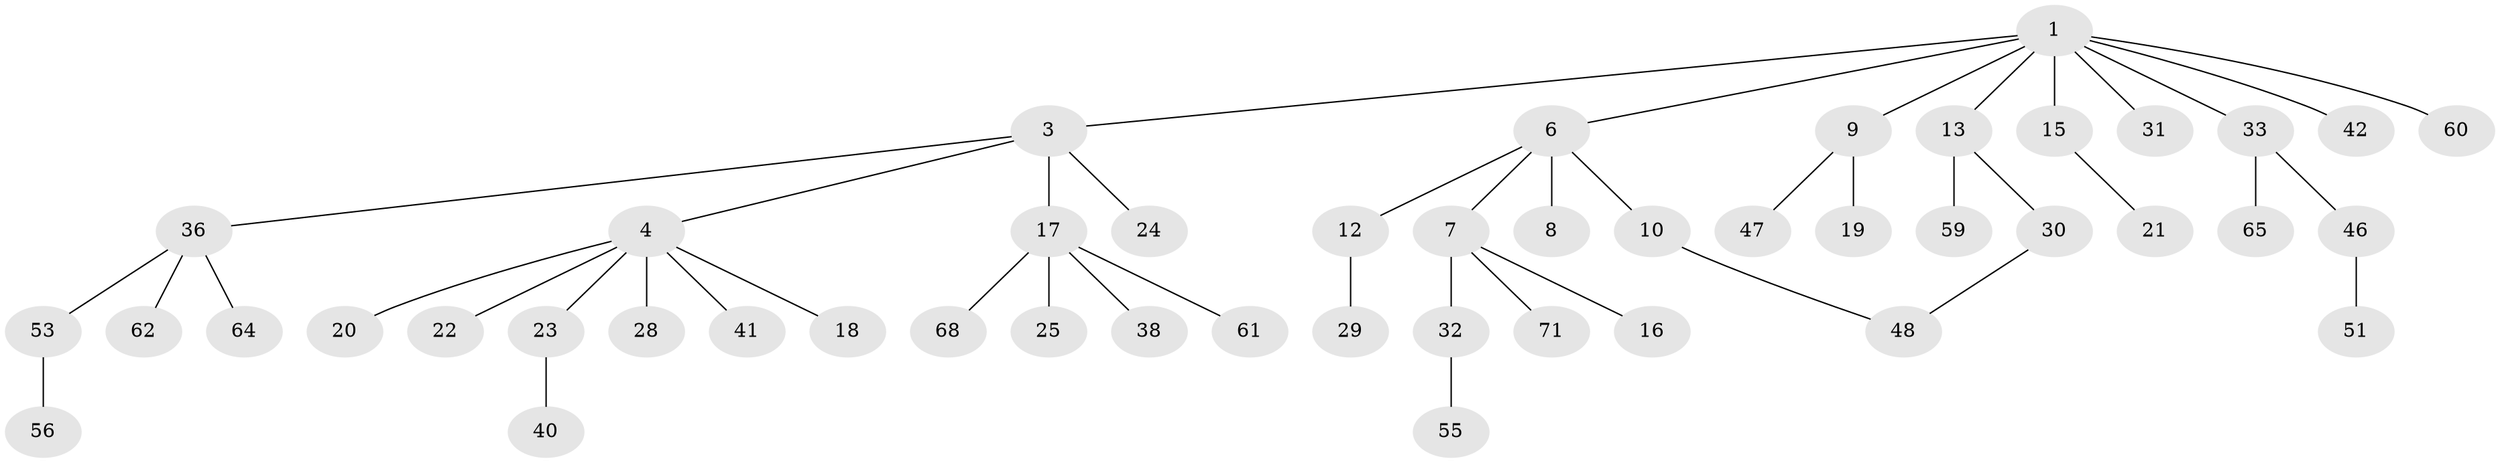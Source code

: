 // Generated by graph-tools (version 1.1) at 2025/23/03/03/25 07:23:31]
// undirected, 47 vertices, 47 edges
graph export_dot {
graph [start="1"]
  node [color=gray90,style=filled];
  1 [super="+2"];
  3 [super="+43"];
  4 [super="+5"];
  6;
  7 [super="+63"];
  8 [super="+11"];
  9;
  10 [super="+14"];
  12 [super="+67"];
  13 [super="+26"];
  15;
  16 [super="+58"];
  17 [super="+44"];
  18;
  19 [super="+52"];
  20;
  21;
  22 [super="+27"];
  23;
  24 [super="+35"];
  25;
  28 [super="+37"];
  29;
  30 [super="+39"];
  31;
  32 [super="+69"];
  33 [super="+34"];
  36 [super="+50"];
  38 [super="+45"];
  40;
  41;
  42;
  46 [super="+49"];
  47 [super="+57"];
  48;
  51 [super="+66"];
  53 [super="+54"];
  55 [super="+70"];
  56;
  59;
  60;
  61;
  62;
  64;
  65;
  68;
  71;
  1 -- 6;
  1 -- 13;
  1 -- 31;
  1 -- 60;
  1 -- 33;
  1 -- 3;
  1 -- 9;
  1 -- 42;
  1 -- 15;
  3 -- 4;
  3 -- 17;
  3 -- 24;
  3 -- 36;
  4 -- 22;
  4 -- 28;
  4 -- 41;
  4 -- 18;
  4 -- 20;
  4 -- 23;
  6 -- 7;
  6 -- 8;
  6 -- 10;
  6 -- 12;
  7 -- 16;
  7 -- 32;
  7 -- 71;
  9 -- 19;
  9 -- 47;
  10 -- 48;
  12 -- 29;
  13 -- 59;
  13 -- 30;
  15 -- 21;
  17 -- 25;
  17 -- 38;
  17 -- 61;
  17 -- 68;
  23 -- 40;
  30 -- 48;
  32 -- 55;
  33 -- 46;
  33 -- 65;
  36 -- 62;
  36 -- 64;
  36 -- 53;
  46 -- 51;
  53 -- 56;
}
